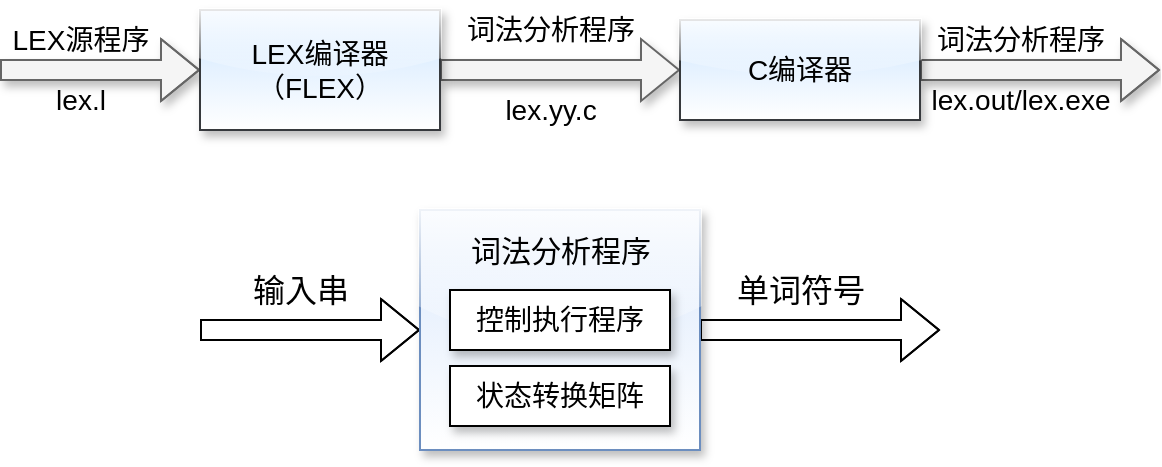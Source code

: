 <mxfile version="16.1.2" type="device"><diagram id="k2B6noBiPEbicNVz6He7" name="第 1 页"><mxGraphModel dx="942" dy="737" grid="1" gridSize="10" guides="1" tooltips="1" connect="1" arrows="1" fold="1" page="1" pageScale="1" pageWidth="827" pageHeight="1169" math="0" shadow="0"><root><mxCell id="0"/><mxCell id="1" parent="0"/><mxCell id="UnA-0VebsUFKF3lpozRH-8" value="" style="edgeStyle=orthogonalEdgeStyle;rounded=0;orthogonalLoop=1;jettySize=auto;html=1;fontSize=14;startArrow=classic;startFill=1;endArrow=none;endFill=0;shape=flexArrow;fillColor=#f5f5f5;strokeColor=#666666;shadow=1;sketch=0;fontStyle=0;labelBorderColor=none;" edge="1" parent="1" source="UnA-0VebsUFKF3lpozRH-1"><mxGeometry relative="1" as="geometry"><mxPoint x="110" y="180" as="targetPoint"/></mxGeometry></mxCell><mxCell id="UnA-0VebsUFKF3lpozRH-33" value="" style="edgeStyle=orthogonalEdgeStyle;shape=flexArrow;rounded=0;sketch=0;orthogonalLoop=1;jettySize=auto;html=1;shadow=1;labelBorderColor=none;fontSize=16;startArrow=none;startFill=0;endArrow=block;endFill=0;fillColor=#f5f5f5;strokeColor=#666666;" edge="1" parent="1" source="UnA-0VebsUFKF3lpozRH-1" target="UnA-0VebsUFKF3lpozRH-3"><mxGeometry relative="1" as="geometry"/></mxCell><mxCell id="UnA-0VebsUFKF3lpozRH-1" value="LEX编译器&lt;br style=&quot;font-size: 14px;&quot;&gt;（FLEX）" style="whiteSpace=wrap;html=1;fontSize=14;fillColor=#cce5ff;strokeColor=#36393d;shadow=1;glass=1;sketch=0;rounded=0;gradientColor=#ffffff;" vertex="1" parent="1"><mxGeometry x="210" y="150" width="120" height="60" as="geometry"/></mxCell><mxCell id="UnA-0VebsUFKF3lpozRH-20" value="" style="edgeStyle=orthogonalEdgeStyle;shape=flexArrow;rounded=0;orthogonalLoop=1;jettySize=auto;html=1;fontSize=14;startArrow=none;startFill=0;endArrow=block;endFill=0;fillColor=#f5f5f5;strokeColor=#666666;shadow=1;sketch=0;fontStyle=0;labelBorderColor=none;" edge="1" parent="1" source="UnA-0VebsUFKF3lpozRH-3"><mxGeometry relative="1" as="geometry"><mxPoint x="690" y="180" as="targetPoint"/></mxGeometry></mxCell><mxCell id="UnA-0VebsUFKF3lpozRH-3" value="C编译器" style="whiteSpace=wrap;html=1;fontSize=14;fillColor=#cce5ff;strokeColor=#36393d;shadow=1;glass=1;sketch=0;rounded=0;gradientColor=#ffffff;" vertex="1" parent="1"><mxGeometry x="450" y="155" width="120" height="50" as="geometry"/></mxCell><mxCell id="UnA-0VebsUFKF3lpozRH-25" value="" style="edgeStyle=orthogonalEdgeStyle;shape=flexArrow;rounded=0;orthogonalLoop=1;jettySize=auto;html=1;fontSize=14;startArrow=block;startFill=0;endArrow=none;endFill=0;" edge="1" parent="1" source="UnA-0VebsUFKF3lpozRH-5"><mxGeometry relative="1" as="geometry"><mxPoint x="210" y="310" as="targetPoint"/></mxGeometry></mxCell><mxCell id="UnA-0VebsUFKF3lpozRH-27" value="" style="edgeStyle=orthogonalEdgeStyle;shape=flexArrow;rounded=0;orthogonalLoop=1;jettySize=auto;html=1;fontSize=14;startArrow=none;startFill=0;endArrow=block;endFill=0;" edge="1" parent="1" source="UnA-0VebsUFKF3lpozRH-5"><mxGeometry relative="1" as="geometry"><mxPoint x="580" y="310" as="targetPoint"/></mxGeometry></mxCell><mxCell id="UnA-0VebsUFKF3lpozRH-5" value="" style="whiteSpace=wrap;html=1;fillColor=#dae8fc;strokeColor=#6c8ebf;rounded=0;glass=1;sketch=0;shadow=1;gradientColor=#ffffff;" vertex="1" parent="1"><mxGeometry x="320" y="250" width="140" height="120" as="geometry"/></mxCell><mxCell id="UnA-0VebsUFKF3lpozRH-6" value="控制执行程序" style="whiteSpace=wrap;html=1;fontSize=14;shadow=1;sketch=0;glass=0;rounded=0;" vertex="1" parent="1"><mxGeometry x="335" y="290" width="110" height="30" as="geometry"/></mxCell><mxCell id="UnA-0VebsUFKF3lpozRH-9" value="LEX源程序" style="text;html=1;align=center;verticalAlign=middle;resizable=0;points=[];autosize=1;strokeColor=none;fillColor=none;fontSize=14;" vertex="1" parent="1"><mxGeometry x="110" y="155" width="80" height="20" as="geometry"/></mxCell><mxCell id="UnA-0VebsUFKF3lpozRH-10" value="lex.l" style="text;html=1;align=center;verticalAlign=middle;resizable=0;points=[];autosize=1;strokeColor=none;fillColor=none;fontSize=14;" vertex="1" parent="1"><mxGeometry x="130" y="185" width="40" height="20" as="geometry"/></mxCell><mxCell id="UnA-0VebsUFKF3lpozRH-12" value="词法分析程序" style="text;html=1;align=center;verticalAlign=middle;resizable=0;points=[];autosize=1;strokeColor=none;fillColor=none;fontSize=14;" vertex="1" parent="1"><mxGeometry x="335" y="150" width="100" height="20" as="geometry"/></mxCell><mxCell id="UnA-0VebsUFKF3lpozRH-13" value="lex.yy.c" style="text;html=1;align=center;verticalAlign=middle;resizable=0;points=[];autosize=1;strokeColor=none;fillColor=none;fontSize=14;" vertex="1" parent="1"><mxGeometry x="355" y="190" width="60" height="20" as="geometry"/></mxCell><mxCell id="UnA-0VebsUFKF3lpozRH-18" value="词法分析程序" style="text;html=1;align=center;verticalAlign=middle;resizable=0;points=[];autosize=1;strokeColor=none;fillColor=none;fontSize=14;" vertex="1" parent="1"><mxGeometry x="570" y="155" width="100" height="20" as="geometry"/></mxCell><mxCell id="UnA-0VebsUFKF3lpozRH-21" value="lex.out/lex.exe" style="text;html=1;align=center;verticalAlign=middle;resizable=0;points=[];autosize=1;strokeColor=none;fillColor=none;fontSize=14;" vertex="1" parent="1"><mxGeometry x="570" y="185" width="100" height="20" as="geometry"/></mxCell><mxCell id="UnA-0VebsUFKF3lpozRH-22" value="词法分析程序" style="text;html=1;align=center;verticalAlign=middle;resizable=0;points=[];autosize=1;strokeColor=none;fillColor=none;fontSize=15;" vertex="1" parent="1"><mxGeometry x="335" y="260" width="110" height="20" as="geometry"/></mxCell><mxCell id="UnA-0VebsUFKF3lpozRH-23" value="状态转换矩阵" style="whiteSpace=wrap;html=1;fontSize=14;shadow=1;" vertex="1" parent="1"><mxGeometry x="335" y="328" width="110" height="30" as="geometry"/></mxCell><mxCell id="UnA-0VebsUFKF3lpozRH-28" value="输入串" style="text;html=1;align=center;verticalAlign=middle;resizable=0;points=[];autosize=1;strokeColor=none;fillColor=none;fontSize=16;" vertex="1" parent="1"><mxGeometry x="230" y="280" width="60" height="20" as="geometry"/></mxCell><mxCell id="UnA-0VebsUFKF3lpozRH-29" value="单词符号" style="text;html=1;align=center;verticalAlign=middle;resizable=0;points=[];autosize=1;strokeColor=none;fillColor=none;fontSize=16;" vertex="1" parent="1"><mxGeometry x="470" y="280" width="80" height="20" as="geometry"/></mxCell></root></mxGraphModel></diagram></mxfile>